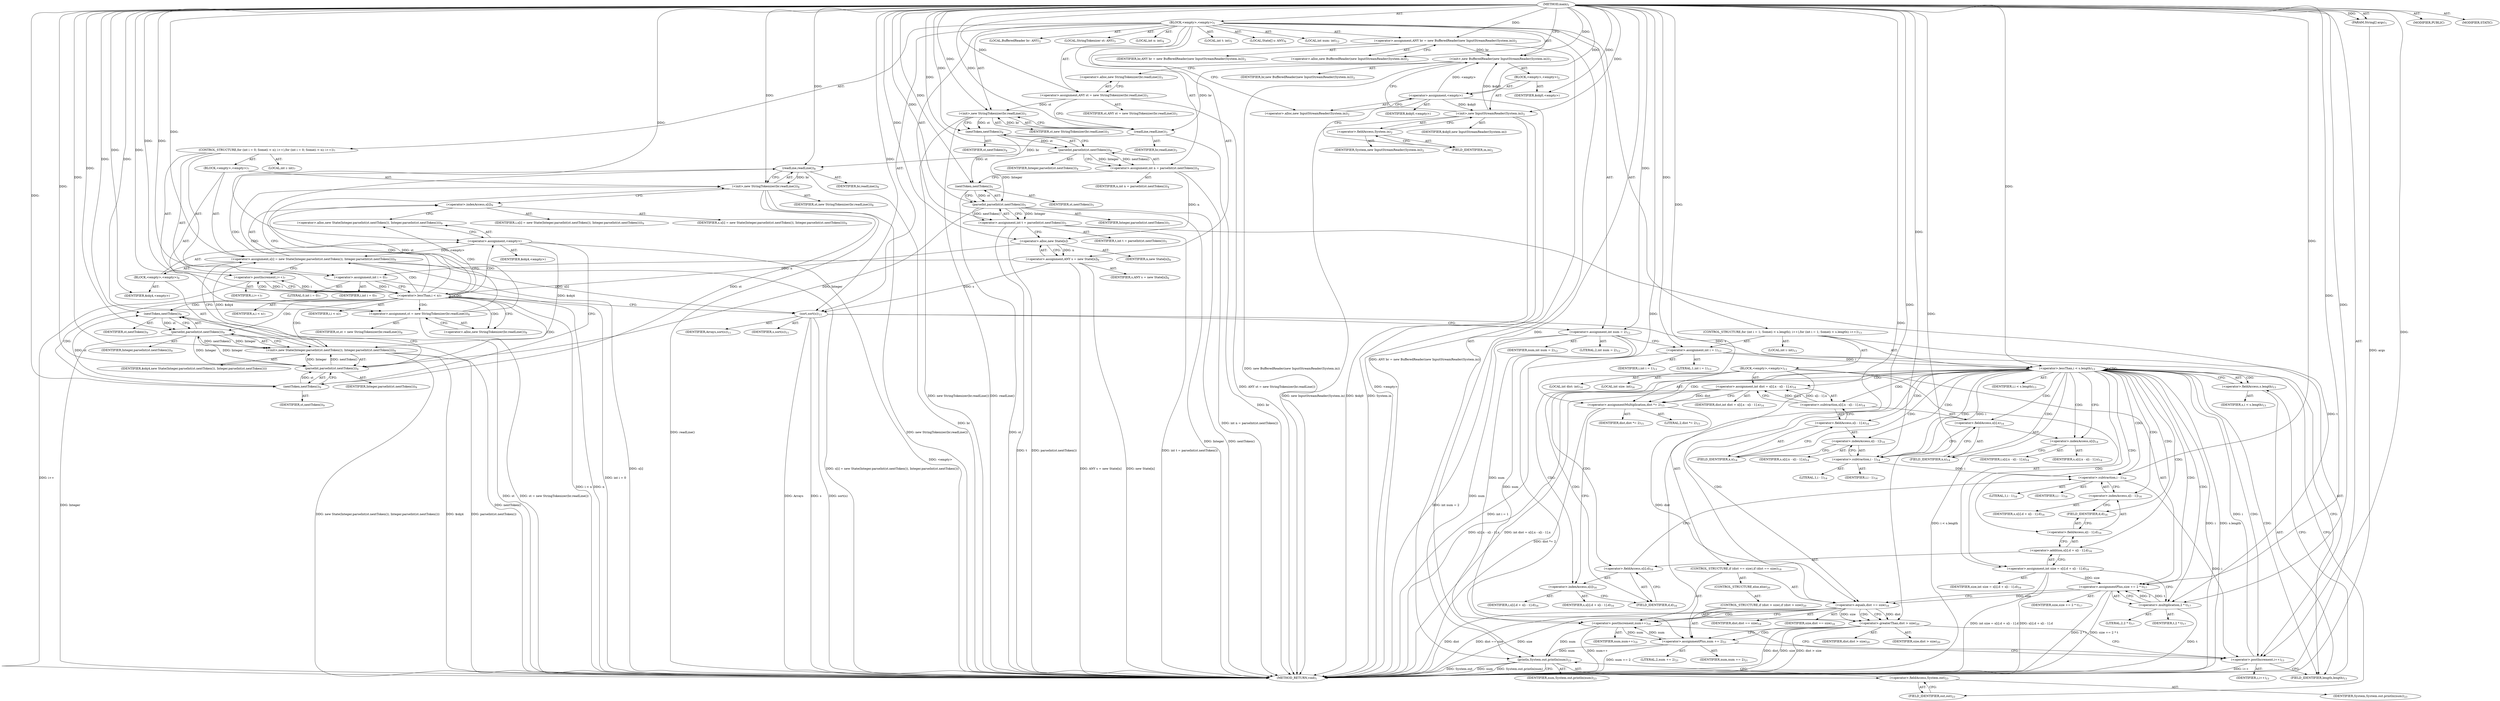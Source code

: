 digraph "main" {  
"22" [label = <(METHOD,main)<SUB>1</SUB>> ]
"23" [label = <(PARAM,String[] args)<SUB>1</SUB>> ]
"24" [label = <(BLOCK,&lt;empty&gt;,&lt;empty&gt;)<SUB>1</SUB>> ]
"4" [label = <(LOCAL,BufferedReader br: ANY)<SUB>2</SUB>> ]
"25" [label = <(&lt;operator&gt;.assignment,ANY br = new BufferedReader(new InputStreamReader(System.in)))<SUB>2</SUB>> ]
"26" [label = <(IDENTIFIER,br,ANY br = new BufferedReader(new InputStreamReader(System.in)))<SUB>2</SUB>> ]
"27" [label = <(&lt;operator&gt;.alloc,new BufferedReader(new InputStreamReader(System.in)))<SUB>2</SUB>> ]
"28" [label = <(&lt;init&gt;,new BufferedReader(new InputStreamReader(System.in)))<SUB>2</SUB>> ]
"3" [label = <(IDENTIFIER,br,new BufferedReader(new InputStreamReader(System.in)))<SUB>2</SUB>> ]
"29" [label = <(BLOCK,&lt;empty&gt;,&lt;empty&gt;)<SUB>2</SUB>> ]
"30" [label = <(&lt;operator&gt;.assignment,&lt;empty&gt;)> ]
"31" [label = <(IDENTIFIER,$obj0,&lt;empty&gt;)> ]
"32" [label = <(&lt;operator&gt;.alloc,new InputStreamReader(System.in))<SUB>2</SUB>> ]
"33" [label = <(&lt;init&gt;,new InputStreamReader(System.in))<SUB>2</SUB>> ]
"34" [label = <(IDENTIFIER,$obj0,new InputStreamReader(System.in))> ]
"35" [label = <(&lt;operator&gt;.fieldAccess,System.in)<SUB>2</SUB>> ]
"36" [label = <(IDENTIFIER,System,new InputStreamReader(System.in))<SUB>2</SUB>> ]
"37" [label = <(FIELD_IDENTIFIER,in,in)<SUB>2</SUB>> ]
"38" [label = <(IDENTIFIER,$obj0,&lt;empty&gt;)> ]
"6" [label = <(LOCAL,StringTokenizer st: ANY)<SUB>3</SUB>> ]
"39" [label = <(&lt;operator&gt;.assignment,ANY st = new StringTokenizer(br.readLine()))<SUB>3</SUB>> ]
"40" [label = <(IDENTIFIER,st,ANY st = new StringTokenizer(br.readLine()))<SUB>3</SUB>> ]
"41" [label = <(&lt;operator&gt;.alloc,new StringTokenizer(br.readLine()))<SUB>3</SUB>> ]
"42" [label = <(&lt;init&gt;,new StringTokenizer(br.readLine()))<SUB>3</SUB>> ]
"5" [label = <(IDENTIFIER,st,new StringTokenizer(br.readLine()))<SUB>3</SUB>> ]
"43" [label = <(readLine,readLine())<SUB>3</SUB>> ]
"44" [label = <(IDENTIFIER,br,readLine())<SUB>3</SUB>> ]
"45" [label = <(LOCAL,int n: int)<SUB>4</SUB>> ]
"46" [label = <(&lt;operator&gt;.assignment,int n = parseInt(st.nextToken()))<SUB>4</SUB>> ]
"47" [label = <(IDENTIFIER,n,int n = parseInt(st.nextToken()))<SUB>4</SUB>> ]
"48" [label = <(parseInt,parseInt(st.nextToken()))<SUB>4</SUB>> ]
"49" [label = <(IDENTIFIER,Integer,parseInt(st.nextToken()))<SUB>4</SUB>> ]
"50" [label = <(nextToken,nextToken())<SUB>4</SUB>> ]
"51" [label = <(IDENTIFIER,st,nextToken())<SUB>4</SUB>> ]
"52" [label = <(LOCAL,int t: int)<SUB>5</SUB>> ]
"53" [label = <(&lt;operator&gt;.assignment,int t = parseInt(st.nextToken()))<SUB>5</SUB>> ]
"54" [label = <(IDENTIFIER,t,int t = parseInt(st.nextToken()))<SUB>5</SUB>> ]
"55" [label = <(parseInt,parseInt(st.nextToken()))<SUB>5</SUB>> ]
"56" [label = <(IDENTIFIER,Integer,parseInt(st.nextToken()))<SUB>5</SUB>> ]
"57" [label = <(nextToken,nextToken())<SUB>5</SUB>> ]
"58" [label = <(IDENTIFIER,st,nextToken())<SUB>5</SUB>> ]
"59" [label = <(LOCAL,State[] s: ANY)<SUB>6</SUB>> ]
"60" [label = <(&lt;operator&gt;.assignment,ANY s = new State[n])<SUB>6</SUB>> ]
"61" [label = <(IDENTIFIER,s,ANY s = new State[n])<SUB>6</SUB>> ]
"62" [label = <(&lt;operator&gt;.alloc,new State[n])> ]
"63" [label = <(IDENTIFIER,n,new State[n])<SUB>6</SUB>> ]
"64" [label = <(CONTROL_STRUCTURE,for (int i = 0; Some(i &lt; n); i++),for (int i = 0; Some(i &lt; n); i++))<SUB>7</SUB>> ]
"65" [label = <(LOCAL,int i: int)<SUB>7</SUB>> ]
"66" [label = <(&lt;operator&gt;.assignment,int i = 0)<SUB>7</SUB>> ]
"67" [label = <(IDENTIFIER,i,int i = 0)<SUB>7</SUB>> ]
"68" [label = <(LITERAL,0,int i = 0)<SUB>7</SUB>> ]
"69" [label = <(&lt;operator&gt;.lessThan,i &lt; n)<SUB>7</SUB>> ]
"70" [label = <(IDENTIFIER,i,i &lt; n)<SUB>7</SUB>> ]
"71" [label = <(IDENTIFIER,n,i &lt; n)<SUB>7</SUB>> ]
"72" [label = <(&lt;operator&gt;.postIncrement,i++)<SUB>7</SUB>> ]
"73" [label = <(IDENTIFIER,i,i++)<SUB>7</SUB>> ]
"74" [label = <(BLOCK,&lt;empty&gt;,&lt;empty&gt;)<SUB>7</SUB>> ]
"75" [label = <(&lt;operator&gt;.assignment,st = new StringTokenizer(br.readLine()))<SUB>8</SUB>> ]
"76" [label = <(IDENTIFIER,st,st = new StringTokenizer(br.readLine()))<SUB>8</SUB>> ]
"77" [label = <(&lt;operator&gt;.alloc,new StringTokenizer(br.readLine()))<SUB>8</SUB>> ]
"78" [label = <(&lt;init&gt;,new StringTokenizer(br.readLine()))<SUB>8</SUB>> ]
"7" [label = <(IDENTIFIER,st,new StringTokenizer(br.readLine()))<SUB>8</SUB>> ]
"79" [label = <(readLine,readLine())<SUB>8</SUB>> ]
"80" [label = <(IDENTIFIER,br,readLine())<SUB>8</SUB>> ]
"81" [label = <(&lt;operator&gt;.assignment,s[i] = new State(Integer.parseInt(st.nextToken()), Integer.parseInt(st.nextToken())))<SUB>9</SUB>> ]
"82" [label = <(&lt;operator&gt;.indexAccess,s[i])<SUB>9</SUB>> ]
"83" [label = <(IDENTIFIER,s,s[i] = new State(Integer.parseInt(st.nextToken()), Integer.parseInt(st.nextToken())))<SUB>9</SUB>> ]
"84" [label = <(IDENTIFIER,i,s[i] = new State(Integer.parseInt(st.nextToken()), Integer.parseInt(st.nextToken())))<SUB>9</SUB>> ]
"85" [label = <(BLOCK,&lt;empty&gt;,&lt;empty&gt;)<SUB>9</SUB>> ]
"86" [label = <(&lt;operator&gt;.assignment,&lt;empty&gt;)> ]
"87" [label = <(IDENTIFIER,$obj4,&lt;empty&gt;)> ]
"88" [label = <(&lt;operator&gt;.alloc,new State(Integer.parseInt(st.nextToken()), Integer.parseInt(st.nextToken())))<SUB>9</SUB>> ]
"89" [label = <(&lt;init&gt;,new State(Integer.parseInt(st.nextToken()), Integer.parseInt(st.nextToken())))<SUB>9</SUB>> ]
"90" [label = <(IDENTIFIER,$obj4,new State(Integer.parseInt(st.nextToken()), Integer.parseInt(st.nextToken())))> ]
"91" [label = <(parseInt,parseInt(st.nextToken()))<SUB>9</SUB>> ]
"92" [label = <(IDENTIFIER,Integer,parseInt(st.nextToken()))<SUB>9</SUB>> ]
"93" [label = <(nextToken,nextToken())<SUB>9</SUB>> ]
"94" [label = <(IDENTIFIER,st,nextToken())<SUB>9</SUB>> ]
"95" [label = <(parseInt,parseInt(st.nextToken()))<SUB>9</SUB>> ]
"96" [label = <(IDENTIFIER,Integer,parseInt(st.nextToken()))<SUB>9</SUB>> ]
"97" [label = <(nextToken,nextToken())<SUB>9</SUB>> ]
"98" [label = <(IDENTIFIER,st,nextToken())<SUB>9</SUB>> ]
"99" [label = <(IDENTIFIER,$obj4,&lt;empty&gt;)> ]
"100" [label = <(sort,sort(s))<SUB>11</SUB>> ]
"101" [label = <(IDENTIFIER,Arrays,sort(s))<SUB>11</SUB>> ]
"102" [label = <(IDENTIFIER,s,sort(s))<SUB>11</SUB>> ]
"103" [label = <(LOCAL,int num: int)<SUB>12</SUB>> ]
"104" [label = <(&lt;operator&gt;.assignment,int num = 2)<SUB>12</SUB>> ]
"105" [label = <(IDENTIFIER,num,int num = 2)<SUB>12</SUB>> ]
"106" [label = <(LITERAL,2,int num = 2)<SUB>12</SUB>> ]
"107" [label = <(CONTROL_STRUCTURE,for (int i = 1; Some(i &lt; s.length); i++),for (int i = 1; Some(i &lt; s.length); i++))<SUB>13</SUB>> ]
"108" [label = <(LOCAL,int i: int)<SUB>13</SUB>> ]
"109" [label = <(&lt;operator&gt;.assignment,int i = 1)<SUB>13</SUB>> ]
"110" [label = <(IDENTIFIER,i,int i = 1)<SUB>13</SUB>> ]
"111" [label = <(LITERAL,1,int i = 1)<SUB>13</SUB>> ]
"112" [label = <(&lt;operator&gt;.lessThan,i &lt; s.length)<SUB>13</SUB>> ]
"113" [label = <(IDENTIFIER,i,i &lt; s.length)<SUB>13</SUB>> ]
"114" [label = <(&lt;operator&gt;.fieldAccess,s.length)<SUB>13</SUB>> ]
"115" [label = <(IDENTIFIER,s,i &lt; s.length)<SUB>13</SUB>> ]
"116" [label = <(FIELD_IDENTIFIER,length,length)<SUB>13</SUB>> ]
"117" [label = <(&lt;operator&gt;.postIncrement,i++)<SUB>13</SUB>> ]
"118" [label = <(IDENTIFIER,i,i++)<SUB>13</SUB>> ]
"119" [label = <(BLOCK,&lt;empty&gt;,&lt;empty&gt;)<SUB>13</SUB>> ]
"120" [label = <(LOCAL,int dist: int)<SUB>14</SUB>> ]
"121" [label = <(&lt;operator&gt;.assignment,int dist = s[i].x - s[i - 1].x)<SUB>14</SUB>> ]
"122" [label = <(IDENTIFIER,dist,int dist = s[i].x - s[i - 1].x)<SUB>14</SUB>> ]
"123" [label = <(&lt;operator&gt;.subtraction,s[i].x - s[i - 1].x)<SUB>14</SUB>> ]
"124" [label = <(&lt;operator&gt;.fieldAccess,s[i].x)<SUB>14</SUB>> ]
"125" [label = <(&lt;operator&gt;.indexAccess,s[i])<SUB>14</SUB>> ]
"126" [label = <(IDENTIFIER,s,s[i].x - s[i - 1].x)<SUB>14</SUB>> ]
"127" [label = <(IDENTIFIER,i,s[i].x - s[i - 1].x)<SUB>14</SUB>> ]
"128" [label = <(FIELD_IDENTIFIER,x,x)<SUB>14</SUB>> ]
"129" [label = <(&lt;operator&gt;.fieldAccess,s[i - 1].x)<SUB>14</SUB>> ]
"130" [label = <(&lt;operator&gt;.indexAccess,s[i - 1])<SUB>14</SUB>> ]
"131" [label = <(IDENTIFIER,s,s[i].x - s[i - 1].x)<SUB>14</SUB>> ]
"132" [label = <(&lt;operator&gt;.subtraction,i - 1)<SUB>14</SUB>> ]
"133" [label = <(IDENTIFIER,i,i - 1)<SUB>14</SUB>> ]
"134" [label = <(LITERAL,1,i - 1)<SUB>14</SUB>> ]
"135" [label = <(FIELD_IDENTIFIER,x,x)<SUB>14</SUB>> ]
"136" [label = <(&lt;operator&gt;.assignmentMultiplication,dist *= 2)<SUB>15</SUB>> ]
"137" [label = <(IDENTIFIER,dist,dist *= 2)<SUB>15</SUB>> ]
"138" [label = <(LITERAL,2,dist *= 2)<SUB>15</SUB>> ]
"139" [label = <(LOCAL,int size: int)<SUB>16</SUB>> ]
"140" [label = <(&lt;operator&gt;.assignment,int size = s[i].d + s[i - 1].d)<SUB>16</SUB>> ]
"141" [label = <(IDENTIFIER,size,int size = s[i].d + s[i - 1].d)<SUB>16</SUB>> ]
"142" [label = <(&lt;operator&gt;.addition,s[i].d + s[i - 1].d)<SUB>16</SUB>> ]
"143" [label = <(&lt;operator&gt;.fieldAccess,s[i].d)<SUB>16</SUB>> ]
"144" [label = <(&lt;operator&gt;.indexAccess,s[i])<SUB>16</SUB>> ]
"145" [label = <(IDENTIFIER,s,s[i].d + s[i - 1].d)<SUB>16</SUB>> ]
"146" [label = <(IDENTIFIER,i,s[i].d + s[i - 1].d)<SUB>16</SUB>> ]
"147" [label = <(FIELD_IDENTIFIER,d,d)<SUB>16</SUB>> ]
"148" [label = <(&lt;operator&gt;.fieldAccess,s[i - 1].d)<SUB>16</SUB>> ]
"149" [label = <(&lt;operator&gt;.indexAccess,s[i - 1])<SUB>16</SUB>> ]
"150" [label = <(IDENTIFIER,s,s[i].d + s[i - 1].d)<SUB>16</SUB>> ]
"151" [label = <(&lt;operator&gt;.subtraction,i - 1)<SUB>16</SUB>> ]
"152" [label = <(IDENTIFIER,i,i - 1)<SUB>16</SUB>> ]
"153" [label = <(LITERAL,1,i - 1)<SUB>16</SUB>> ]
"154" [label = <(FIELD_IDENTIFIER,d,d)<SUB>16</SUB>> ]
"155" [label = <(&lt;operator&gt;.assignmentPlus,size += 2 * t)<SUB>17</SUB>> ]
"156" [label = <(IDENTIFIER,size,size += 2 * t)<SUB>17</SUB>> ]
"157" [label = <(&lt;operator&gt;.multiplication,2 * t)<SUB>17</SUB>> ]
"158" [label = <(LITERAL,2,2 * t)<SUB>17</SUB>> ]
"159" [label = <(IDENTIFIER,t,2 * t)<SUB>17</SUB>> ]
"160" [label = <(CONTROL_STRUCTURE,if (dist == size),if (dist == size))<SUB>18</SUB>> ]
"161" [label = <(&lt;operator&gt;.equals,dist == size)<SUB>18</SUB>> ]
"162" [label = <(IDENTIFIER,dist,dist == size)<SUB>18</SUB>> ]
"163" [label = <(IDENTIFIER,size,dist == size)<SUB>18</SUB>> ]
"164" [label = <(&lt;operator&gt;.postIncrement,num++)<SUB>19</SUB>> ]
"165" [label = <(IDENTIFIER,num,num++)<SUB>19</SUB>> ]
"166" [label = <(CONTROL_STRUCTURE,else,else)<SUB>20</SUB>> ]
"167" [label = <(CONTROL_STRUCTURE,if (dist &gt; size),if (dist &gt; size))<SUB>20</SUB>> ]
"168" [label = <(&lt;operator&gt;.greaterThan,dist &gt; size)<SUB>20</SUB>> ]
"169" [label = <(IDENTIFIER,dist,dist &gt; size)<SUB>20</SUB>> ]
"170" [label = <(IDENTIFIER,size,dist &gt; size)<SUB>20</SUB>> ]
"171" [label = <(&lt;operator&gt;.assignmentPlus,num += 2)<SUB>21</SUB>> ]
"172" [label = <(IDENTIFIER,num,num += 2)<SUB>21</SUB>> ]
"173" [label = <(LITERAL,2,num += 2)<SUB>21</SUB>> ]
"174" [label = <(println,System.out.println(num))<SUB>23</SUB>> ]
"175" [label = <(&lt;operator&gt;.fieldAccess,System.out)<SUB>23</SUB>> ]
"176" [label = <(IDENTIFIER,System,System.out.println(num))<SUB>23</SUB>> ]
"177" [label = <(FIELD_IDENTIFIER,out,out)<SUB>23</SUB>> ]
"178" [label = <(IDENTIFIER,num,System.out.println(num))<SUB>23</SUB>> ]
"179" [label = <(MODIFIER,PUBLIC)> ]
"180" [label = <(MODIFIER,STATIC)> ]
"181" [label = <(METHOD_RETURN,void)<SUB>1</SUB>> ]
  "22" -> "23"  [ label = "AST: "] 
  "22" -> "24"  [ label = "AST: "] 
  "22" -> "179"  [ label = "AST: "] 
  "22" -> "180"  [ label = "AST: "] 
  "22" -> "181"  [ label = "AST: "] 
  "24" -> "4"  [ label = "AST: "] 
  "24" -> "25"  [ label = "AST: "] 
  "24" -> "28"  [ label = "AST: "] 
  "24" -> "6"  [ label = "AST: "] 
  "24" -> "39"  [ label = "AST: "] 
  "24" -> "42"  [ label = "AST: "] 
  "24" -> "45"  [ label = "AST: "] 
  "24" -> "46"  [ label = "AST: "] 
  "24" -> "52"  [ label = "AST: "] 
  "24" -> "53"  [ label = "AST: "] 
  "24" -> "59"  [ label = "AST: "] 
  "24" -> "60"  [ label = "AST: "] 
  "24" -> "64"  [ label = "AST: "] 
  "24" -> "100"  [ label = "AST: "] 
  "24" -> "103"  [ label = "AST: "] 
  "24" -> "104"  [ label = "AST: "] 
  "24" -> "107"  [ label = "AST: "] 
  "24" -> "174"  [ label = "AST: "] 
  "25" -> "26"  [ label = "AST: "] 
  "25" -> "27"  [ label = "AST: "] 
  "28" -> "3"  [ label = "AST: "] 
  "28" -> "29"  [ label = "AST: "] 
  "29" -> "30"  [ label = "AST: "] 
  "29" -> "33"  [ label = "AST: "] 
  "29" -> "38"  [ label = "AST: "] 
  "30" -> "31"  [ label = "AST: "] 
  "30" -> "32"  [ label = "AST: "] 
  "33" -> "34"  [ label = "AST: "] 
  "33" -> "35"  [ label = "AST: "] 
  "35" -> "36"  [ label = "AST: "] 
  "35" -> "37"  [ label = "AST: "] 
  "39" -> "40"  [ label = "AST: "] 
  "39" -> "41"  [ label = "AST: "] 
  "42" -> "5"  [ label = "AST: "] 
  "42" -> "43"  [ label = "AST: "] 
  "43" -> "44"  [ label = "AST: "] 
  "46" -> "47"  [ label = "AST: "] 
  "46" -> "48"  [ label = "AST: "] 
  "48" -> "49"  [ label = "AST: "] 
  "48" -> "50"  [ label = "AST: "] 
  "50" -> "51"  [ label = "AST: "] 
  "53" -> "54"  [ label = "AST: "] 
  "53" -> "55"  [ label = "AST: "] 
  "55" -> "56"  [ label = "AST: "] 
  "55" -> "57"  [ label = "AST: "] 
  "57" -> "58"  [ label = "AST: "] 
  "60" -> "61"  [ label = "AST: "] 
  "60" -> "62"  [ label = "AST: "] 
  "62" -> "63"  [ label = "AST: "] 
  "64" -> "65"  [ label = "AST: "] 
  "64" -> "66"  [ label = "AST: "] 
  "64" -> "69"  [ label = "AST: "] 
  "64" -> "72"  [ label = "AST: "] 
  "64" -> "74"  [ label = "AST: "] 
  "66" -> "67"  [ label = "AST: "] 
  "66" -> "68"  [ label = "AST: "] 
  "69" -> "70"  [ label = "AST: "] 
  "69" -> "71"  [ label = "AST: "] 
  "72" -> "73"  [ label = "AST: "] 
  "74" -> "75"  [ label = "AST: "] 
  "74" -> "78"  [ label = "AST: "] 
  "74" -> "81"  [ label = "AST: "] 
  "75" -> "76"  [ label = "AST: "] 
  "75" -> "77"  [ label = "AST: "] 
  "78" -> "7"  [ label = "AST: "] 
  "78" -> "79"  [ label = "AST: "] 
  "79" -> "80"  [ label = "AST: "] 
  "81" -> "82"  [ label = "AST: "] 
  "81" -> "85"  [ label = "AST: "] 
  "82" -> "83"  [ label = "AST: "] 
  "82" -> "84"  [ label = "AST: "] 
  "85" -> "86"  [ label = "AST: "] 
  "85" -> "89"  [ label = "AST: "] 
  "85" -> "99"  [ label = "AST: "] 
  "86" -> "87"  [ label = "AST: "] 
  "86" -> "88"  [ label = "AST: "] 
  "89" -> "90"  [ label = "AST: "] 
  "89" -> "91"  [ label = "AST: "] 
  "89" -> "95"  [ label = "AST: "] 
  "91" -> "92"  [ label = "AST: "] 
  "91" -> "93"  [ label = "AST: "] 
  "93" -> "94"  [ label = "AST: "] 
  "95" -> "96"  [ label = "AST: "] 
  "95" -> "97"  [ label = "AST: "] 
  "97" -> "98"  [ label = "AST: "] 
  "100" -> "101"  [ label = "AST: "] 
  "100" -> "102"  [ label = "AST: "] 
  "104" -> "105"  [ label = "AST: "] 
  "104" -> "106"  [ label = "AST: "] 
  "107" -> "108"  [ label = "AST: "] 
  "107" -> "109"  [ label = "AST: "] 
  "107" -> "112"  [ label = "AST: "] 
  "107" -> "117"  [ label = "AST: "] 
  "107" -> "119"  [ label = "AST: "] 
  "109" -> "110"  [ label = "AST: "] 
  "109" -> "111"  [ label = "AST: "] 
  "112" -> "113"  [ label = "AST: "] 
  "112" -> "114"  [ label = "AST: "] 
  "114" -> "115"  [ label = "AST: "] 
  "114" -> "116"  [ label = "AST: "] 
  "117" -> "118"  [ label = "AST: "] 
  "119" -> "120"  [ label = "AST: "] 
  "119" -> "121"  [ label = "AST: "] 
  "119" -> "136"  [ label = "AST: "] 
  "119" -> "139"  [ label = "AST: "] 
  "119" -> "140"  [ label = "AST: "] 
  "119" -> "155"  [ label = "AST: "] 
  "119" -> "160"  [ label = "AST: "] 
  "121" -> "122"  [ label = "AST: "] 
  "121" -> "123"  [ label = "AST: "] 
  "123" -> "124"  [ label = "AST: "] 
  "123" -> "129"  [ label = "AST: "] 
  "124" -> "125"  [ label = "AST: "] 
  "124" -> "128"  [ label = "AST: "] 
  "125" -> "126"  [ label = "AST: "] 
  "125" -> "127"  [ label = "AST: "] 
  "129" -> "130"  [ label = "AST: "] 
  "129" -> "135"  [ label = "AST: "] 
  "130" -> "131"  [ label = "AST: "] 
  "130" -> "132"  [ label = "AST: "] 
  "132" -> "133"  [ label = "AST: "] 
  "132" -> "134"  [ label = "AST: "] 
  "136" -> "137"  [ label = "AST: "] 
  "136" -> "138"  [ label = "AST: "] 
  "140" -> "141"  [ label = "AST: "] 
  "140" -> "142"  [ label = "AST: "] 
  "142" -> "143"  [ label = "AST: "] 
  "142" -> "148"  [ label = "AST: "] 
  "143" -> "144"  [ label = "AST: "] 
  "143" -> "147"  [ label = "AST: "] 
  "144" -> "145"  [ label = "AST: "] 
  "144" -> "146"  [ label = "AST: "] 
  "148" -> "149"  [ label = "AST: "] 
  "148" -> "154"  [ label = "AST: "] 
  "149" -> "150"  [ label = "AST: "] 
  "149" -> "151"  [ label = "AST: "] 
  "151" -> "152"  [ label = "AST: "] 
  "151" -> "153"  [ label = "AST: "] 
  "155" -> "156"  [ label = "AST: "] 
  "155" -> "157"  [ label = "AST: "] 
  "157" -> "158"  [ label = "AST: "] 
  "157" -> "159"  [ label = "AST: "] 
  "160" -> "161"  [ label = "AST: "] 
  "160" -> "164"  [ label = "AST: "] 
  "160" -> "166"  [ label = "AST: "] 
  "161" -> "162"  [ label = "AST: "] 
  "161" -> "163"  [ label = "AST: "] 
  "164" -> "165"  [ label = "AST: "] 
  "166" -> "167"  [ label = "AST: "] 
  "167" -> "168"  [ label = "AST: "] 
  "167" -> "171"  [ label = "AST: "] 
  "168" -> "169"  [ label = "AST: "] 
  "168" -> "170"  [ label = "AST: "] 
  "171" -> "172"  [ label = "AST: "] 
  "171" -> "173"  [ label = "AST: "] 
  "174" -> "175"  [ label = "AST: "] 
  "174" -> "178"  [ label = "AST: "] 
  "175" -> "176"  [ label = "AST: "] 
  "175" -> "177"  [ label = "AST: "] 
  "25" -> "32"  [ label = "CFG: "] 
  "28" -> "41"  [ label = "CFG: "] 
  "39" -> "43"  [ label = "CFG: "] 
  "42" -> "50"  [ label = "CFG: "] 
  "46" -> "57"  [ label = "CFG: "] 
  "53" -> "62"  [ label = "CFG: "] 
  "60" -> "66"  [ label = "CFG: "] 
  "100" -> "104"  [ label = "CFG: "] 
  "104" -> "109"  [ label = "CFG: "] 
  "174" -> "181"  [ label = "CFG: "] 
  "27" -> "25"  [ label = "CFG: "] 
  "41" -> "39"  [ label = "CFG: "] 
  "43" -> "42"  [ label = "CFG: "] 
  "48" -> "46"  [ label = "CFG: "] 
  "55" -> "53"  [ label = "CFG: "] 
  "62" -> "60"  [ label = "CFG: "] 
  "66" -> "69"  [ label = "CFG: "] 
  "69" -> "77"  [ label = "CFG: "] 
  "69" -> "100"  [ label = "CFG: "] 
  "72" -> "69"  [ label = "CFG: "] 
  "109" -> "116"  [ label = "CFG: "] 
  "112" -> "125"  [ label = "CFG: "] 
  "112" -> "177"  [ label = "CFG: "] 
  "117" -> "116"  [ label = "CFG: "] 
  "175" -> "174"  [ label = "CFG: "] 
  "30" -> "37"  [ label = "CFG: "] 
  "33" -> "28"  [ label = "CFG: "] 
  "50" -> "48"  [ label = "CFG: "] 
  "57" -> "55"  [ label = "CFG: "] 
  "75" -> "79"  [ label = "CFG: "] 
  "78" -> "82"  [ label = "CFG: "] 
  "81" -> "72"  [ label = "CFG: "] 
  "114" -> "112"  [ label = "CFG: "] 
  "121" -> "136"  [ label = "CFG: "] 
  "136" -> "144"  [ label = "CFG: "] 
  "140" -> "157"  [ label = "CFG: "] 
  "155" -> "161"  [ label = "CFG: "] 
  "177" -> "175"  [ label = "CFG: "] 
  "32" -> "30"  [ label = "CFG: "] 
  "35" -> "33"  [ label = "CFG: "] 
  "77" -> "75"  [ label = "CFG: "] 
  "79" -> "78"  [ label = "CFG: "] 
  "82" -> "88"  [ label = "CFG: "] 
  "116" -> "114"  [ label = "CFG: "] 
  "123" -> "121"  [ label = "CFG: "] 
  "142" -> "140"  [ label = "CFG: "] 
  "157" -> "155"  [ label = "CFG: "] 
  "161" -> "164"  [ label = "CFG: "] 
  "161" -> "168"  [ label = "CFG: "] 
  "164" -> "117"  [ label = "CFG: "] 
  "37" -> "35"  [ label = "CFG: "] 
  "86" -> "93"  [ label = "CFG: "] 
  "89" -> "81"  [ label = "CFG: "] 
  "124" -> "132"  [ label = "CFG: "] 
  "129" -> "123"  [ label = "CFG: "] 
  "143" -> "151"  [ label = "CFG: "] 
  "148" -> "142"  [ label = "CFG: "] 
  "88" -> "86"  [ label = "CFG: "] 
  "91" -> "97"  [ label = "CFG: "] 
  "95" -> "89"  [ label = "CFG: "] 
  "125" -> "128"  [ label = "CFG: "] 
  "128" -> "124"  [ label = "CFG: "] 
  "130" -> "135"  [ label = "CFG: "] 
  "135" -> "129"  [ label = "CFG: "] 
  "144" -> "147"  [ label = "CFG: "] 
  "147" -> "143"  [ label = "CFG: "] 
  "149" -> "154"  [ label = "CFG: "] 
  "154" -> "148"  [ label = "CFG: "] 
  "168" -> "171"  [ label = "CFG: "] 
  "168" -> "117"  [ label = "CFG: "] 
  "171" -> "117"  [ label = "CFG: "] 
  "93" -> "91"  [ label = "CFG: "] 
  "97" -> "95"  [ label = "CFG: "] 
  "132" -> "130"  [ label = "CFG: "] 
  "151" -> "149"  [ label = "CFG: "] 
  "22" -> "27"  [ label = "CFG: "] 
  "23" -> "181"  [ label = "DDG: args"] 
  "25" -> "181"  [ label = "DDG: ANY br = new BufferedReader(new InputStreamReader(System.in))"] 
  "30" -> "181"  [ label = "DDG: &lt;empty&gt;"] 
  "33" -> "181"  [ label = "DDG: $obj0"] 
  "33" -> "181"  [ label = "DDG: System.in"] 
  "33" -> "181"  [ label = "DDG: new InputStreamReader(System.in)"] 
  "28" -> "181"  [ label = "DDG: new BufferedReader(new InputStreamReader(System.in))"] 
  "39" -> "181"  [ label = "DDG: ANY st = new StringTokenizer(br.readLine())"] 
  "43" -> "181"  [ label = "DDG: br"] 
  "42" -> "181"  [ label = "DDG: readLine()"] 
  "42" -> "181"  [ label = "DDG: new StringTokenizer(br.readLine())"] 
  "46" -> "181"  [ label = "DDG: int n = parseInt(st.nextToken())"] 
  "53" -> "181"  [ label = "DDG: t"] 
  "55" -> "181"  [ label = "DDG: Integer"] 
  "57" -> "181"  [ label = "DDG: st"] 
  "55" -> "181"  [ label = "DDG: nextToken()"] 
  "53" -> "181"  [ label = "DDG: parseInt(st.nextToken())"] 
  "53" -> "181"  [ label = "DDG: int t = parseInt(st.nextToken())"] 
  "60" -> "181"  [ label = "DDG: new State[n]"] 
  "60" -> "181"  [ label = "DDG: ANY s = new State[n]"] 
  "66" -> "181"  [ label = "DDG: int i = 0"] 
  "69" -> "181"  [ label = "DDG: n"] 
  "69" -> "181"  [ label = "DDG: i &lt; n"] 
  "100" -> "181"  [ label = "DDG: s"] 
  "100" -> "181"  [ label = "DDG: sort(s)"] 
  "104" -> "181"  [ label = "DDG: int num = 2"] 
  "109" -> "181"  [ label = "DDG: int i = 1"] 
  "112" -> "181"  [ label = "DDG: i"] 
  "112" -> "181"  [ label = "DDG: s.length"] 
  "112" -> "181"  [ label = "DDG: i &lt; s.length"] 
  "174" -> "181"  [ label = "DDG: System.out"] 
  "174" -> "181"  [ label = "DDG: num"] 
  "174" -> "181"  [ label = "DDG: System.out.println(num)"] 
  "121" -> "181"  [ label = "DDG: s[i].x - s[i - 1].x"] 
  "121" -> "181"  [ label = "DDG: int dist = s[i].x - s[i - 1].x"] 
  "136" -> "181"  [ label = "DDG: dist *= 2"] 
  "140" -> "181"  [ label = "DDG: s[i].d + s[i - 1].d"] 
  "140" -> "181"  [ label = "DDG: int size = s[i].d + s[i - 1].d"] 
  "157" -> "181"  [ label = "DDG: t"] 
  "155" -> "181"  [ label = "DDG: 2 * t"] 
  "155" -> "181"  [ label = "DDG: size += 2 * t"] 
  "161" -> "181"  [ label = "DDG: dist"] 
  "161" -> "181"  [ label = "DDG: size"] 
  "161" -> "181"  [ label = "DDG: dist == size"] 
  "168" -> "181"  [ label = "DDG: dist"] 
  "168" -> "181"  [ label = "DDG: size"] 
  "168" -> "181"  [ label = "DDG: dist &gt; size"] 
  "171" -> "181"  [ label = "DDG: num += 2"] 
  "164" -> "181"  [ label = "DDG: num++"] 
  "117" -> "181"  [ label = "DDG: i++"] 
  "75" -> "181"  [ label = "DDG: st = new StringTokenizer(br.readLine())"] 
  "79" -> "181"  [ label = "DDG: br"] 
  "78" -> "181"  [ label = "DDG: readLine()"] 
  "78" -> "181"  [ label = "DDG: new StringTokenizer(br.readLine())"] 
  "81" -> "181"  [ label = "DDG: s[i]"] 
  "86" -> "181"  [ label = "DDG: &lt;empty&gt;"] 
  "89" -> "181"  [ label = "DDG: $obj4"] 
  "89" -> "181"  [ label = "DDG: parseInt(st.nextToken())"] 
  "95" -> "181"  [ label = "DDG: Integer"] 
  "97" -> "181"  [ label = "DDG: st"] 
  "95" -> "181"  [ label = "DDG: nextToken()"] 
  "89" -> "181"  [ label = "DDG: new State(Integer.parseInt(st.nextToken()), Integer.parseInt(st.nextToken()))"] 
  "81" -> "181"  [ label = "DDG: s[i] = new State(Integer.parseInt(st.nextToken()), Integer.parseInt(st.nextToken()))"] 
  "72" -> "181"  [ label = "DDG: i++"] 
  "100" -> "181"  [ label = "DDG: Arrays"] 
  "22" -> "23"  [ label = "DDG: "] 
  "22" -> "25"  [ label = "DDG: "] 
  "22" -> "39"  [ label = "DDG: "] 
  "48" -> "46"  [ label = "DDG: Integer"] 
  "48" -> "46"  [ label = "DDG: nextToken()"] 
  "55" -> "53"  [ label = "DDG: Integer"] 
  "55" -> "53"  [ label = "DDG: nextToken()"] 
  "62" -> "60"  [ label = "DDG: n"] 
  "22" -> "104"  [ label = "DDG: "] 
  "25" -> "28"  [ label = "DDG: br"] 
  "22" -> "28"  [ label = "DDG: "] 
  "30" -> "28"  [ label = "DDG: &lt;empty&gt;"] 
  "33" -> "28"  [ label = "DDG: $obj0"] 
  "39" -> "42"  [ label = "DDG: st"] 
  "22" -> "42"  [ label = "DDG: "] 
  "43" -> "42"  [ label = "DDG: br"] 
  "22" -> "66"  [ label = "DDG: "] 
  "22" -> "100"  [ label = "DDG: "] 
  "60" -> "100"  [ label = "DDG: s"] 
  "81" -> "100"  [ label = "DDG: s[i]"] 
  "22" -> "109"  [ label = "DDG: "] 
  "104" -> "174"  [ label = "DDG: num"] 
  "171" -> "174"  [ label = "DDG: num"] 
  "164" -> "174"  [ label = "DDG: num"] 
  "22" -> "174"  [ label = "DDG: "] 
  "22" -> "30"  [ label = "DDG: "] 
  "22" -> "38"  [ label = "DDG: "] 
  "28" -> "43"  [ label = "DDG: br"] 
  "22" -> "43"  [ label = "DDG: "] 
  "22" -> "48"  [ label = "DDG: "] 
  "50" -> "48"  [ label = "DDG: st"] 
  "48" -> "55"  [ label = "DDG: Integer"] 
  "22" -> "55"  [ label = "DDG: "] 
  "57" -> "55"  [ label = "DDG: st"] 
  "46" -> "62"  [ label = "DDG: n"] 
  "22" -> "62"  [ label = "DDG: "] 
  "66" -> "69"  [ label = "DDG: i"] 
  "72" -> "69"  [ label = "DDG: i"] 
  "22" -> "69"  [ label = "DDG: "] 
  "62" -> "69"  [ label = "DDG: n"] 
  "69" -> "72"  [ label = "DDG: i"] 
  "22" -> "72"  [ label = "DDG: "] 
  "22" -> "75"  [ label = "DDG: "] 
  "86" -> "81"  [ label = "DDG: &lt;empty&gt;"] 
  "89" -> "81"  [ label = "DDG: $obj4"] 
  "22" -> "81"  [ label = "DDG: "] 
  "109" -> "112"  [ label = "DDG: i"] 
  "117" -> "112"  [ label = "DDG: i"] 
  "22" -> "112"  [ label = "DDG: "] 
  "100" -> "112"  [ label = "DDG: s"] 
  "151" -> "117"  [ label = "DDG: i"] 
  "22" -> "117"  [ label = "DDG: "] 
  "123" -> "121"  [ label = "DDG: s[i].x"] 
  "123" -> "121"  [ label = "DDG: s[i - 1].x"] 
  "22" -> "136"  [ label = "DDG: "] 
  "157" -> "155"  [ label = "DDG: 2"] 
  "157" -> "155"  [ label = "DDG: t"] 
  "30" -> "33"  [ label = "DDG: $obj0"] 
  "22" -> "33"  [ label = "DDG: "] 
  "42" -> "50"  [ label = "DDG: st"] 
  "22" -> "50"  [ label = "DDG: "] 
  "50" -> "57"  [ label = "DDG: st"] 
  "22" -> "57"  [ label = "DDG: "] 
  "75" -> "78"  [ label = "DDG: st"] 
  "22" -> "78"  [ label = "DDG: "] 
  "79" -> "78"  [ label = "DDG: br"] 
  "121" -> "136"  [ label = "DDG: dist"] 
  "140" -> "155"  [ label = "DDG: size"] 
  "22" -> "155"  [ label = "DDG: "] 
  "43" -> "79"  [ label = "DDG: br"] 
  "22" -> "79"  [ label = "DDG: "] 
  "22" -> "86"  [ label = "DDG: "] 
  "22" -> "99"  [ label = "DDG: "] 
  "22" -> "157"  [ label = "DDG: "] 
  "53" -> "157"  [ label = "DDG: t"] 
  "136" -> "161"  [ label = "DDG: dist"] 
  "22" -> "161"  [ label = "DDG: "] 
  "155" -> "161"  [ label = "DDG: size"] 
  "104" -> "164"  [ label = "DDG: num"] 
  "171" -> "164"  [ label = "DDG: num"] 
  "22" -> "164"  [ label = "DDG: "] 
  "86" -> "89"  [ label = "DDG: $obj4"] 
  "22" -> "89"  [ label = "DDG: "] 
  "91" -> "89"  [ label = "DDG: Integer"] 
  "91" -> "89"  [ label = "DDG: nextToken()"] 
  "95" -> "89"  [ label = "DDG: Integer"] 
  "95" -> "89"  [ label = "DDG: nextToken()"] 
  "22" -> "171"  [ label = "DDG: "] 
  "55" -> "91"  [ label = "DDG: Integer"] 
  "95" -> "91"  [ label = "DDG: Integer"] 
  "22" -> "91"  [ label = "DDG: "] 
  "93" -> "91"  [ label = "DDG: st"] 
  "91" -> "95"  [ label = "DDG: Integer"] 
  "22" -> "95"  [ label = "DDG: "] 
  "97" -> "95"  [ label = "DDG: st"] 
  "161" -> "168"  [ label = "DDG: dist"] 
  "22" -> "168"  [ label = "DDG: "] 
  "161" -> "168"  [ label = "DDG: size"] 
  "104" -> "171"  [ label = "DDG: num"] 
  "164" -> "171"  [ label = "DDG: num"] 
  "78" -> "93"  [ label = "DDG: st"] 
  "22" -> "93"  [ label = "DDG: "] 
  "93" -> "97"  [ label = "DDG: st"] 
  "22" -> "97"  [ label = "DDG: "] 
  "112" -> "132"  [ label = "DDG: i"] 
  "22" -> "132"  [ label = "DDG: "] 
  "132" -> "151"  [ label = "DDG: i"] 
  "22" -> "151"  [ label = "DDG: "] 
  "69" -> "77"  [ label = "CDG: "] 
  "69" -> "89"  [ label = "CDG: "] 
  "69" -> "75"  [ label = "CDG: "] 
  "69" -> "81"  [ label = "CDG: "] 
  "69" -> "72"  [ label = "CDG: "] 
  "69" -> "69"  [ label = "CDG: "] 
  "69" -> "95"  [ label = "CDG: "] 
  "69" -> "97"  [ label = "CDG: "] 
  "69" -> "91"  [ label = "CDG: "] 
  "69" -> "82"  [ label = "CDG: "] 
  "69" -> "93"  [ label = "CDG: "] 
  "69" -> "79"  [ label = "CDG: "] 
  "69" -> "88"  [ label = "CDG: "] 
  "69" -> "78"  [ label = "CDG: "] 
  "69" -> "86"  [ label = "CDG: "] 
  "112" -> "136"  [ label = "CDG: "] 
  "112" -> "116"  [ label = "CDG: "] 
  "112" -> "154"  [ label = "CDG: "] 
  "112" -> "128"  [ label = "CDG: "] 
  "112" -> "161"  [ label = "CDG: "] 
  "112" -> "114"  [ label = "CDG: "] 
  "112" -> "149"  [ label = "CDG: "] 
  "112" -> "132"  [ label = "CDG: "] 
  "112" -> "142"  [ label = "CDG: "] 
  "112" -> "151"  [ label = "CDG: "] 
  "112" -> "121"  [ label = "CDG: "] 
  "112" -> "123"  [ label = "CDG: "] 
  "112" -> "157"  [ label = "CDG: "] 
  "112" -> "144"  [ label = "CDG: "] 
  "112" -> "112"  [ label = "CDG: "] 
  "112" -> "129"  [ label = "CDG: "] 
  "112" -> "140"  [ label = "CDG: "] 
  "112" -> "148"  [ label = "CDG: "] 
  "112" -> "143"  [ label = "CDG: "] 
  "112" -> "130"  [ label = "CDG: "] 
  "112" -> "147"  [ label = "CDG: "] 
  "112" -> "135"  [ label = "CDG: "] 
  "112" -> "117"  [ label = "CDG: "] 
  "112" -> "155"  [ label = "CDG: "] 
  "112" -> "124"  [ label = "CDG: "] 
  "112" -> "125"  [ label = "CDG: "] 
  "161" -> "168"  [ label = "CDG: "] 
  "161" -> "164"  [ label = "CDG: "] 
  "168" -> "171"  [ label = "CDG: "] 
}
